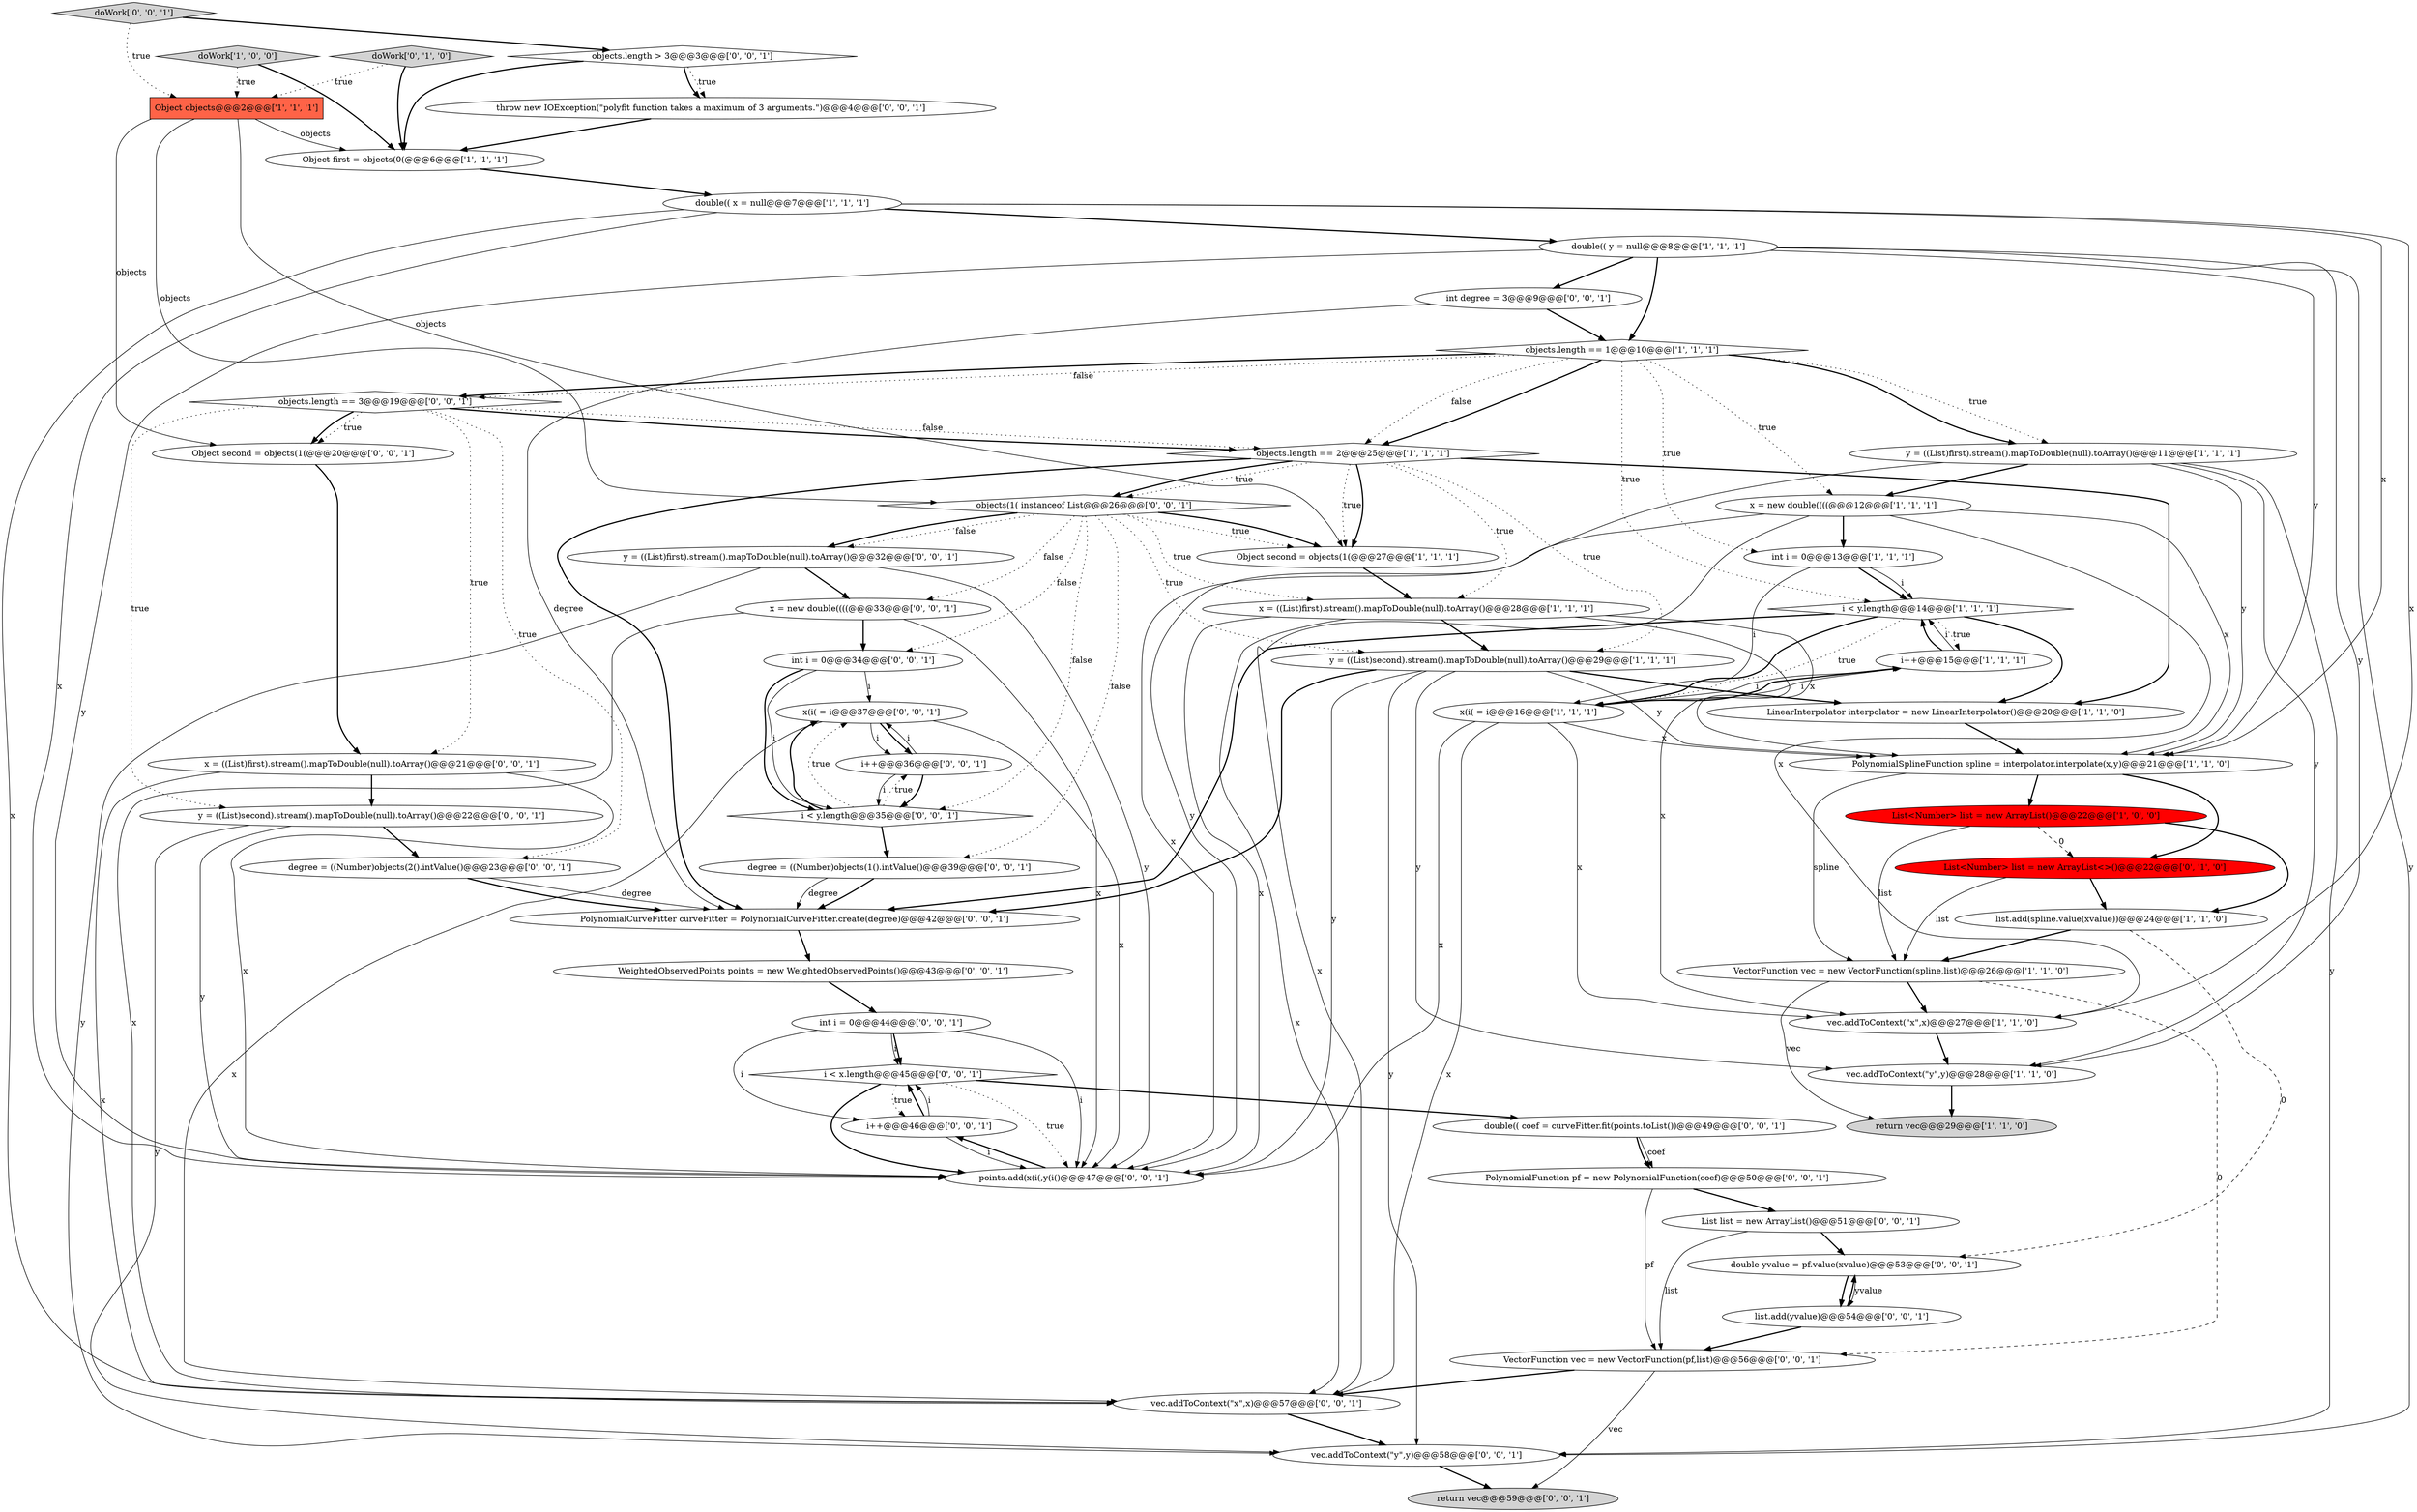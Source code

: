 digraph {
50 [style = filled, label = "double yvalue = pf.value(xvalue)@@@53@@@['0', '0', '1']", fillcolor = white, shape = ellipse image = "AAA0AAABBB3BBB"];
13 [style = filled, label = "Object objects@@@2@@@['1', '1', '1']", fillcolor = tomato, shape = box image = "AAA0AAABBB1BBB"];
57 [style = filled, label = "i++@@@36@@@['0', '0', '1']", fillcolor = white, shape = ellipse image = "AAA0AAABBB3BBB"];
19 [style = filled, label = "objects.length == 2@@@25@@@['1', '1', '1']", fillcolor = white, shape = diamond image = "AAA0AAABBB1BBB"];
42 [style = filled, label = "List list = new ArrayList()@@@51@@@['0', '0', '1']", fillcolor = white, shape = ellipse image = "AAA0AAABBB3BBB"];
4 [style = filled, label = "VectorFunction vec = new VectorFunction(spline,list)@@@26@@@['1', '1', '0']", fillcolor = white, shape = ellipse image = "AAA0AAABBB1BBB"];
46 [style = filled, label = "i < x.length@@@45@@@['0', '0', '1']", fillcolor = white, shape = diamond image = "AAA0AAABBB3BBB"];
38 [style = filled, label = "x(i( = i@@@37@@@['0', '0', '1']", fillcolor = white, shape = ellipse image = "AAA0AAABBB3BBB"];
40 [style = filled, label = "i < y.length@@@35@@@['0', '0', '1']", fillcolor = white, shape = diamond image = "AAA0AAABBB3BBB"];
30 [style = filled, label = "degree = ((Number)objects(2().intValue()@@@23@@@['0', '0', '1']", fillcolor = white, shape = ellipse image = "AAA0AAABBB3BBB"];
52 [style = filled, label = "int i = 0@@@34@@@['0', '0', '1']", fillcolor = white, shape = ellipse image = "AAA0AAABBB3BBB"];
22 [style = filled, label = "return vec@@@29@@@['1', '1', '0']", fillcolor = lightgray, shape = ellipse image = "AAA0AAABBB1BBB"];
26 [style = filled, label = "degree = ((Number)objects(1().intValue()@@@39@@@['0', '0', '1']", fillcolor = white, shape = ellipse image = "AAA0AAABBB3BBB"];
10 [style = filled, label = "Object second = objects(1(@@@27@@@['1', '1', '1']", fillcolor = white, shape = ellipse image = "AAA0AAABBB1BBB"];
18 [style = filled, label = "objects.length == 1@@@10@@@['1', '1', '1']", fillcolor = white, shape = diamond image = "AAA0AAABBB1BBB"];
23 [style = filled, label = "i++@@@15@@@['1', '1', '1']", fillcolor = white, shape = ellipse image = "AAA0AAABBB1BBB"];
45 [style = filled, label = "list.add(yvalue)@@@54@@@['0', '0', '1']", fillcolor = white, shape = ellipse image = "AAA0AAABBB3BBB"];
34 [style = filled, label = "int i = 0@@@44@@@['0', '0', '1']", fillcolor = white, shape = ellipse image = "AAA0AAABBB3BBB"];
48 [style = filled, label = "vec.addToContext(\"x\",x)@@@57@@@['0', '0', '1']", fillcolor = white, shape = ellipse image = "AAA0AAABBB3BBB"];
54 [style = filled, label = "double(( coef = curveFitter.fit(points.toList())@@@49@@@['0', '0', '1']", fillcolor = white, shape = ellipse image = "AAA0AAABBB3BBB"];
25 [style = filled, label = "doWork['0', '1', '0']", fillcolor = lightgray, shape = diamond image = "AAA0AAABBB2BBB"];
28 [style = filled, label = "PolynomialCurveFitter curveFitter = PolynomialCurveFitter.create(degree)@@@42@@@['0', '0', '1']", fillcolor = white, shape = ellipse image = "AAA0AAABBB3BBB"];
2 [style = filled, label = "x = ((List)first).stream().mapToDouble(null).toArray()@@@28@@@['1', '1', '1']", fillcolor = white, shape = ellipse image = "AAA0AAABBB1BBB"];
5 [style = filled, label = "double(( x = null@@@7@@@['1', '1', '1']", fillcolor = white, shape = ellipse image = "AAA0AAABBB1BBB"];
51 [style = filled, label = "objects.length == 3@@@19@@@['0', '0', '1']", fillcolor = white, shape = diamond image = "AAA0AAABBB3BBB"];
56 [style = filled, label = "x = ((List)first).stream().mapToDouble(null).toArray()@@@21@@@['0', '0', '1']", fillcolor = white, shape = ellipse image = "AAA0AAABBB3BBB"];
32 [style = filled, label = "objects.length > 3@@@3@@@['0', '0', '1']", fillcolor = white, shape = diamond image = "AAA0AAABBB3BBB"];
7 [style = filled, label = "vec.addToContext(\"y\",y)@@@28@@@['1', '1', '0']", fillcolor = white, shape = ellipse image = "AAA0AAABBB1BBB"];
41 [style = filled, label = "int degree = 3@@@9@@@['0', '0', '1']", fillcolor = white, shape = ellipse image = "AAA0AAABBB3BBB"];
44 [style = filled, label = "doWork['0', '0', '1']", fillcolor = lightgray, shape = diamond image = "AAA0AAABBB3BBB"];
3 [style = filled, label = "i < y.length@@@14@@@['1', '1', '1']", fillcolor = white, shape = diamond image = "AAA0AAABBB1BBB"];
39 [style = filled, label = "PolynomialFunction pf = new PolynomialFunction(coef)@@@50@@@['0', '0', '1']", fillcolor = white, shape = ellipse image = "AAA0AAABBB3BBB"];
12 [style = filled, label = "list.add(spline.value(xvalue))@@@24@@@['1', '1', '0']", fillcolor = white, shape = ellipse image = "AAA0AAABBB1BBB"];
9 [style = filled, label = "x = new double((((@@@12@@@['1', '1', '1']", fillcolor = white, shape = ellipse image = "AAA0AAABBB1BBB"];
53 [style = filled, label = "x = new double((((@@@33@@@['0', '0', '1']", fillcolor = white, shape = ellipse image = "AAA0AAABBB3BBB"];
35 [style = filled, label = "y = ((List)second).stream().mapToDouble(null).toArray()@@@22@@@['0', '0', '1']", fillcolor = white, shape = ellipse image = "AAA0AAABBB3BBB"];
31 [style = filled, label = "Object second = objects(1(@@@20@@@['0', '0', '1']", fillcolor = white, shape = ellipse image = "AAA0AAABBB3BBB"];
33 [style = filled, label = "throw new IOException(\"polyfit function takes a maximum of 3 arguments.\")@@@4@@@['0', '0', '1']", fillcolor = white, shape = ellipse image = "AAA0AAABBB3BBB"];
20 [style = filled, label = "x(i( = i@@@16@@@['1', '1', '1']", fillcolor = white, shape = ellipse image = "AAA0AAABBB1BBB"];
36 [style = filled, label = "i++@@@46@@@['0', '0', '1']", fillcolor = white, shape = ellipse image = "AAA0AAABBB3BBB"];
1 [style = filled, label = "Object first = objects(0(@@@6@@@['1', '1', '1']", fillcolor = white, shape = ellipse image = "AAA0AAABBB1BBB"];
49 [style = filled, label = "WeightedObservedPoints points = new WeightedObservedPoints()@@@43@@@['0', '0', '1']", fillcolor = white, shape = ellipse image = "AAA0AAABBB3BBB"];
6 [style = filled, label = "LinearInterpolator interpolator = new LinearInterpolator()@@@20@@@['1', '1', '0']", fillcolor = white, shape = ellipse image = "AAA0AAABBB1BBB"];
11 [style = filled, label = "y = ((List)first).stream().mapToDouble(null).toArray()@@@11@@@['1', '1', '1']", fillcolor = white, shape = ellipse image = "AAA0AAABBB1BBB"];
17 [style = filled, label = "y = ((List)second).stream().mapToDouble(null).toArray()@@@29@@@['1', '1', '1']", fillcolor = white, shape = ellipse image = "AAA0AAABBB1BBB"];
21 [style = filled, label = "vec.addToContext(\"x\",x)@@@27@@@['1', '1', '0']", fillcolor = white, shape = ellipse image = "AAA0AAABBB1BBB"];
0 [style = filled, label = "int i = 0@@@13@@@['1', '1', '1']", fillcolor = white, shape = ellipse image = "AAA0AAABBB1BBB"];
24 [style = filled, label = "List<Number> list = new ArrayList<>()@@@22@@@['0', '1', '0']", fillcolor = red, shape = ellipse image = "AAA1AAABBB2BBB"];
27 [style = filled, label = "y = ((List)first).stream().mapToDouble(null).toArray()@@@32@@@['0', '0', '1']", fillcolor = white, shape = ellipse image = "AAA0AAABBB3BBB"];
47 [style = filled, label = "vec.addToContext(\"y\",y)@@@58@@@['0', '0', '1']", fillcolor = white, shape = ellipse image = "AAA0AAABBB3BBB"];
55 [style = filled, label = "points.add(x(i(,y(i()@@@47@@@['0', '0', '1']", fillcolor = white, shape = ellipse image = "AAA0AAABBB3BBB"];
37 [style = filled, label = "return vec@@@59@@@['0', '0', '1']", fillcolor = lightgray, shape = ellipse image = "AAA0AAABBB3BBB"];
15 [style = filled, label = "PolynomialSplineFunction spline = interpolator.interpolate(x,y)@@@21@@@['1', '1', '0']", fillcolor = white, shape = ellipse image = "AAA0AAABBB1BBB"];
8 [style = filled, label = "double(( y = null@@@8@@@['1', '1', '1']", fillcolor = white, shape = ellipse image = "AAA0AAABBB1BBB"];
43 [style = filled, label = "objects(1( instanceof List@@@26@@@['0', '0', '1']", fillcolor = white, shape = diamond image = "AAA0AAABBB3BBB"];
16 [style = filled, label = "doWork['1', '0', '0']", fillcolor = lightgray, shape = diamond image = "AAA0AAABBB1BBB"];
29 [style = filled, label = "VectorFunction vec = new VectorFunction(pf,list)@@@56@@@['0', '0', '1']", fillcolor = white, shape = ellipse image = "AAA0AAABBB3BBB"];
14 [style = filled, label = "List<Number> list = new ArrayList()@@@22@@@['1', '0', '0']", fillcolor = red, shape = ellipse image = "AAA1AAABBB1BBB"];
1->5 [style = bold, label=""];
50->45 [style = solid, label="yvalue"];
19->10 [style = dotted, label="true"];
14->24 [style = dashed, label="0"];
46->55 [style = dotted, label="true"];
25->1 [style = bold, label=""];
34->46 [style = bold, label=""];
55->36 [style = bold, label=""];
51->31 [style = dotted, label="true"];
31->56 [style = bold, label=""];
16->13 [style = dotted, label="true"];
43->17 [style = dotted, label="true"];
51->30 [style = dotted, label="true"];
47->37 [style = bold, label=""];
40->38 [style = bold, label=""];
11->9 [style = bold, label=""];
43->53 [style = dotted, label="false"];
39->29 [style = solid, label="pf"];
14->4 [style = solid, label="list"];
18->51 [style = dotted, label="false"];
30->28 [style = solid, label="degree"];
36->55 [style = solid, label="i"];
30->28 [style = bold, label=""];
20->15 [style = solid, label="x"];
43->40 [style = dotted, label="false"];
46->54 [style = bold, label=""];
11->7 [style = solid, label="y"];
9->55 [style = solid, label="x"];
18->3 [style = dotted, label="true"];
50->45 [style = bold, label=""];
43->52 [style = dotted, label="false"];
5->55 [style = solid, label="x"];
40->26 [style = bold, label=""];
38->48 [style = solid, label="x"];
19->28 [style = bold, label=""];
26->28 [style = bold, label=""];
42->29 [style = solid, label="list"];
20->21 [style = solid, label="x"];
13->10 [style = solid, label="objects"];
0->3 [style = bold, label=""];
17->47 [style = solid, label="y"];
38->57 [style = solid, label="i"];
51->19 [style = dotted, label="false"];
57->40 [style = bold, label=""];
19->17 [style = dotted, label="true"];
8->18 [style = bold, label=""];
27->53 [style = bold, label=""];
53->52 [style = bold, label=""];
18->11 [style = bold, label=""];
18->19 [style = bold, label=""];
4->21 [style = bold, label=""];
43->27 [style = dotted, label="false"];
8->55 [style = solid, label="y"];
23->3 [style = bold, label=""];
19->6 [style = bold, label=""];
51->56 [style = dotted, label="true"];
45->29 [style = bold, label=""];
38->57 [style = bold, label=""];
34->55 [style = solid, label="i"];
20->55 [style = solid, label="x"];
44->13 [style = dotted, label="true"];
2->48 [style = solid, label="x"];
36->46 [style = bold, label=""];
18->11 [style = dotted, label="true"];
11->47 [style = solid, label="y"];
53->48 [style = solid, label="x"];
20->23 [style = bold, label=""];
8->15 [style = solid, label="y"];
20->23 [style = solid, label="i"];
4->22 [style = solid, label="vec"];
44->32 [style = bold, label=""];
43->27 [style = bold, label=""];
17->15 [style = solid, label="y"];
18->19 [style = dotted, label="false"];
18->51 [style = bold, label=""];
21->7 [style = bold, label=""];
11->15 [style = solid, label="y"];
43->10 [style = bold, label=""];
18->0 [style = dotted, label="true"];
10->2 [style = bold, label=""];
8->7 [style = solid, label="y"];
8->47 [style = solid, label="y"];
5->15 [style = solid, label="x"];
39->42 [style = bold, label=""];
56->55 [style = solid, label="x"];
3->23 [style = dotted, label="true"];
2->17 [style = bold, label=""];
43->10 [style = dotted, label="true"];
52->40 [style = solid, label="i"];
24->12 [style = bold, label=""];
3->20 [style = dotted, label="true"];
8->41 [style = bold, label=""];
15->14 [style = bold, label=""];
17->6 [style = bold, label=""];
0->20 [style = solid, label="i"];
9->15 [style = solid, label="x"];
36->46 [style = solid, label="i"];
28->49 [style = bold, label=""];
3->6 [style = bold, label=""];
19->10 [style = bold, label=""];
40->38 [style = dotted, label="true"];
15->4 [style = solid, label="spline"];
25->13 [style = dotted, label="true"];
5->21 [style = solid, label="x"];
32->33 [style = bold, label=""];
32->33 [style = dotted, label="true"];
6->15 [style = bold, label=""];
56->35 [style = bold, label=""];
57->40 [style = solid, label="i"];
54->39 [style = bold, label=""];
7->22 [style = bold, label=""];
3->28 [style = bold, label=""];
23->20 [style = solid, label="i"];
5->48 [style = solid, label="x"];
43->26 [style = dotted, label="false"];
13->31 [style = solid, label="objects"];
16->1 [style = bold, label=""];
52->40 [style = bold, label=""];
32->1 [style = bold, label=""];
18->9 [style = dotted, label="true"];
0->3 [style = solid, label="i"];
19->43 [style = dotted, label="true"];
38->55 [style = solid, label="x"];
13->43 [style = solid, label="objects"];
27->55 [style = solid, label="y"];
35->30 [style = bold, label=""];
2->15 [style = solid, label="x"];
41->18 [style = bold, label=""];
19->43 [style = bold, label=""];
17->7 [style = solid, label="y"];
26->28 [style = solid, label="degree"];
46->55 [style = bold, label=""];
34->46 [style = solid, label="i"];
27->47 [style = solid, label="y"];
52->38 [style = solid, label="i"];
5->8 [style = bold, label=""];
46->36 [style = dotted, label="true"];
42->50 [style = bold, label=""];
35->55 [style = solid, label="y"];
9->0 [style = bold, label=""];
53->55 [style = solid, label="x"];
29->37 [style = solid, label="vec"];
19->2 [style = dotted, label="true"];
43->2 [style = dotted, label="true"];
11->55 [style = solid, label="y"];
34->36 [style = solid, label="i"];
17->55 [style = solid, label="y"];
35->47 [style = solid, label="y"];
33->1 [style = bold, label=""];
41->28 [style = solid, label="degree"];
9->48 [style = solid, label="x"];
49->34 [style = bold, label=""];
40->57 [style = dotted, label="true"];
20->48 [style = solid, label="x"];
54->39 [style = solid, label="coef"];
17->28 [style = bold, label=""];
3->20 [style = bold, label=""];
2->21 [style = solid, label="x"];
9->21 [style = solid, label="x"];
12->4 [style = bold, label=""];
45->50 [style = bold, label=""];
48->47 [style = bold, label=""];
51->35 [style = dotted, label="true"];
15->24 [style = bold, label=""];
14->12 [style = bold, label=""];
57->38 [style = solid, label="i"];
13->1 [style = solid, label="objects"];
51->31 [style = bold, label=""];
29->48 [style = bold, label=""];
56->48 [style = solid, label="x"];
4->29 [style = dashed, label="0"];
24->4 [style = solid, label="list"];
12->50 [style = dashed, label="0"];
51->19 [style = bold, label=""];
23->3 [style = solid, label="i"];
2->55 [style = solid, label="x"];
}
